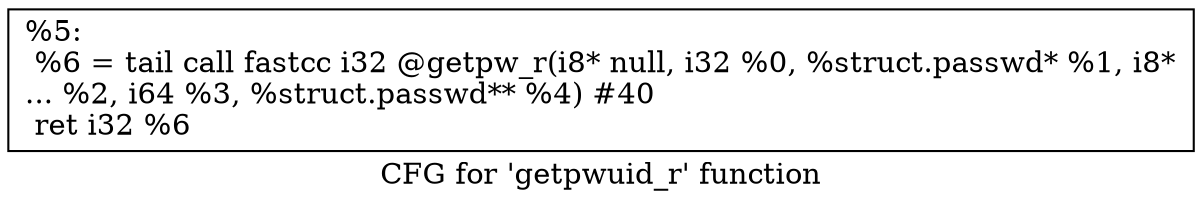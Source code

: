 digraph "CFG for 'getpwuid_r' function" {
	label="CFG for 'getpwuid_r' function";

	Node0x1e7ee30 [shape=record,label="{%5:\l  %6 = tail call fastcc i32 @getpw_r(i8* null, i32 %0, %struct.passwd* %1, i8*\l... %2, i64 %3, %struct.passwd** %4) #40\l  ret i32 %6\l}"];
}
